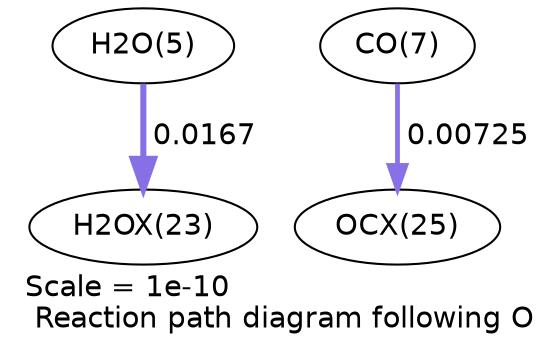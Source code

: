 digraph reaction_paths {
center=1;
s7 -> s59[fontname="Helvetica", penwidth=2.91, arrowsize=1.46, color="0.7, 0.517, 0.9"
, label=" 0.0167"];
s9 -> s61[fontname="Helvetica", penwidth=2.28, arrowsize=1.14, color="0.7, 0.507, 0.9"
, label=" 0.00725"];
s7 [ fontname="Helvetica", label="H2O(5)"];
s9 [ fontname="Helvetica", label="CO(7)"];
s59 [ fontname="Helvetica", label="H2OX(23)"];
s61 [ fontname="Helvetica", label="OCX(25)"];
 label = "Scale = 1e-10\l Reaction path diagram following O";
 fontname = "Helvetica";
}
